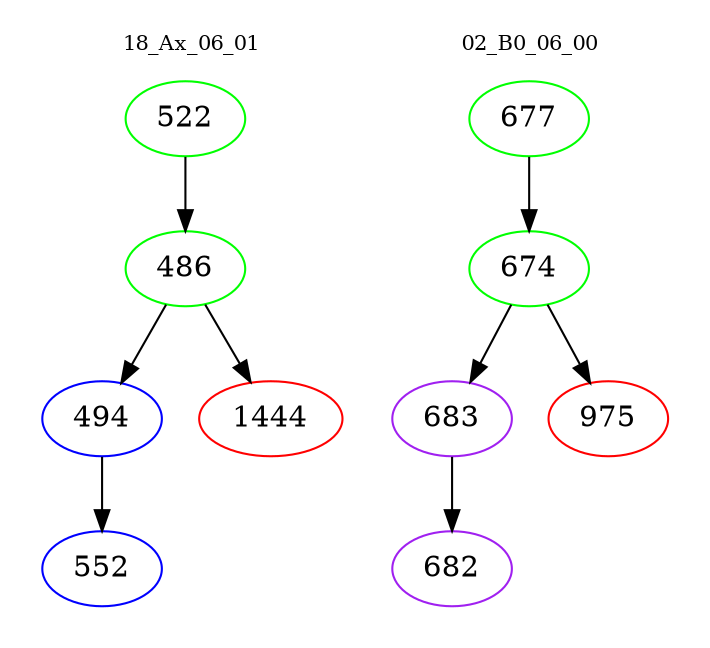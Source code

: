 digraph{
subgraph cluster_0 {
color = white
label = "18_Ax_06_01";
fontsize=10;
T0_522 [label="522", color="green"]
T0_522 -> T0_486 [color="black"]
T0_486 [label="486", color="green"]
T0_486 -> T0_494 [color="black"]
T0_494 [label="494", color="blue"]
T0_494 -> T0_552 [color="black"]
T0_552 [label="552", color="blue"]
T0_486 -> T0_1444 [color="black"]
T0_1444 [label="1444", color="red"]
}
subgraph cluster_1 {
color = white
label = "02_B0_06_00";
fontsize=10;
T1_677 [label="677", color="green"]
T1_677 -> T1_674 [color="black"]
T1_674 [label="674", color="green"]
T1_674 -> T1_683 [color="black"]
T1_683 [label="683", color="purple"]
T1_683 -> T1_682 [color="black"]
T1_682 [label="682", color="purple"]
T1_674 -> T1_975 [color="black"]
T1_975 [label="975", color="red"]
}
}
